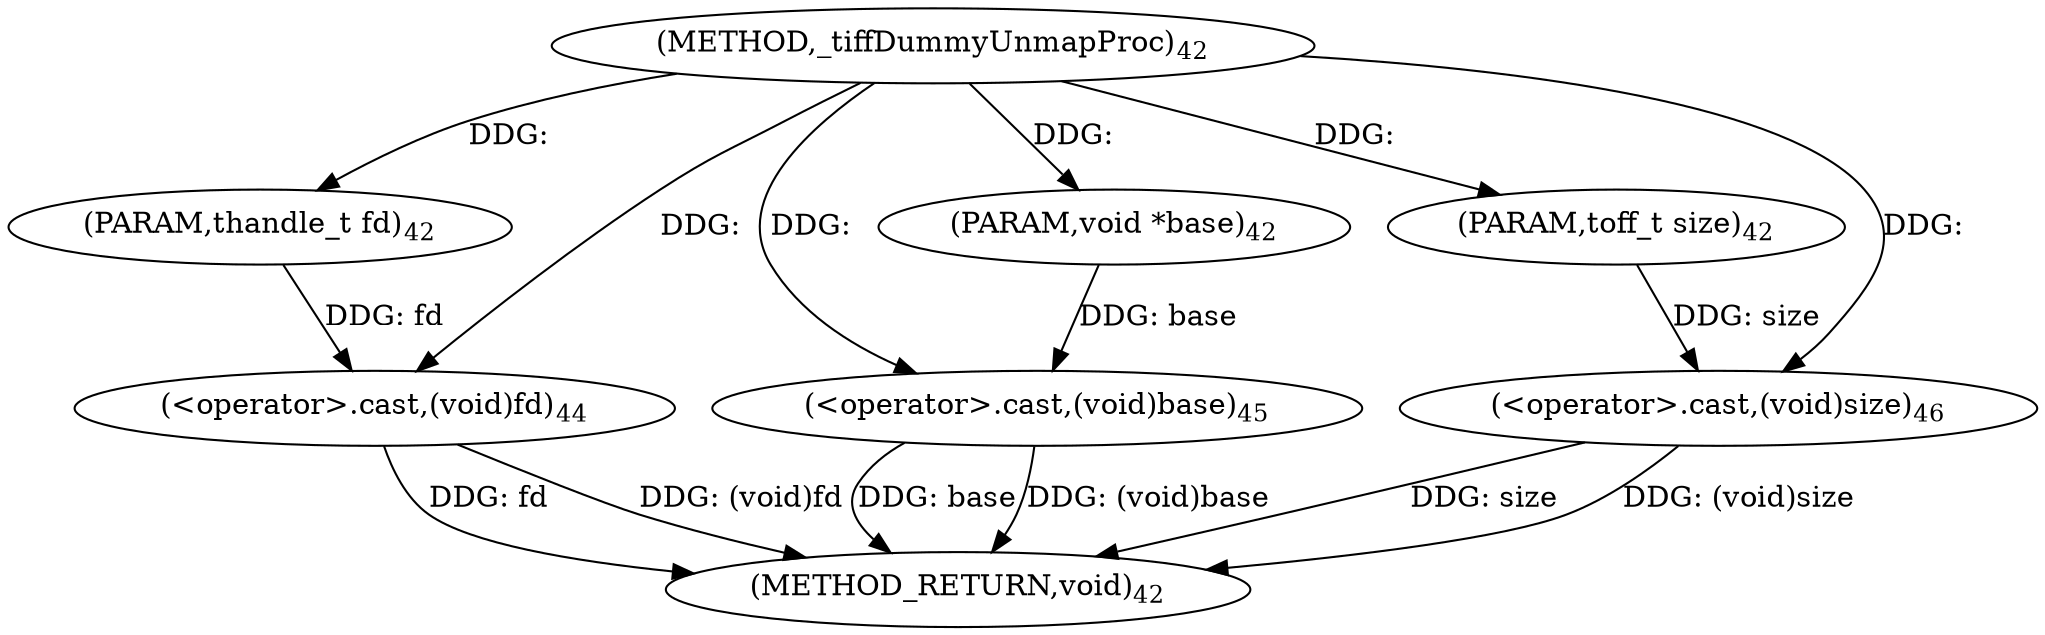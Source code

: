digraph "_tiffDummyUnmapProc" {  
"25" [label = <(METHOD,_tiffDummyUnmapProc)<SUB>42</SUB>> ]
"39" [label = <(METHOD_RETURN,void)<SUB>42</SUB>> ]
"26" [label = <(PARAM,thandle_t fd)<SUB>42</SUB>> ]
"27" [label = <(PARAM,void *base)<SUB>42</SUB>> ]
"28" [label = <(PARAM,toff_t size)<SUB>42</SUB>> ]
"30" [label = <(&lt;operator&gt;.cast,(void)fd)<SUB>44</SUB>> ]
"33" [label = <(&lt;operator&gt;.cast,(void)base)<SUB>45</SUB>> ]
"36" [label = <(&lt;operator&gt;.cast,(void)size)<SUB>46</SUB>> ]
  "30" -> "39"  [ label = "DDG: fd"] 
  "30" -> "39"  [ label = "DDG: (void)fd"] 
  "33" -> "39"  [ label = "DDG: base"] 
  "33" -> "39"  [ label = "DDG: (void)base"] 
  "36" -> "39"  [ label = "DDG: size"] 
  "36" -> "39"  [ label = "DDG: (void)size"] 
  "25" -> "26"  [ label = "DDG: "] 
  "25" -> "27"  [ label = "DDG: "] 
  "25" -> "28"  [ label = "DDG: "] 
  "26" -> "30"  [ label = "DDG: fd"] 
  "25" -> "30"  [ label = "DDG: "] 
  "27" -> "33"  [ label = "DDG: base"] 
  "25" -> "33"  [ label = "DDG: "] 
  "28" -> "36"  [ label = "DDG: size"] 
  "25" -> "36"  [ label = "DDG: "] 
}
